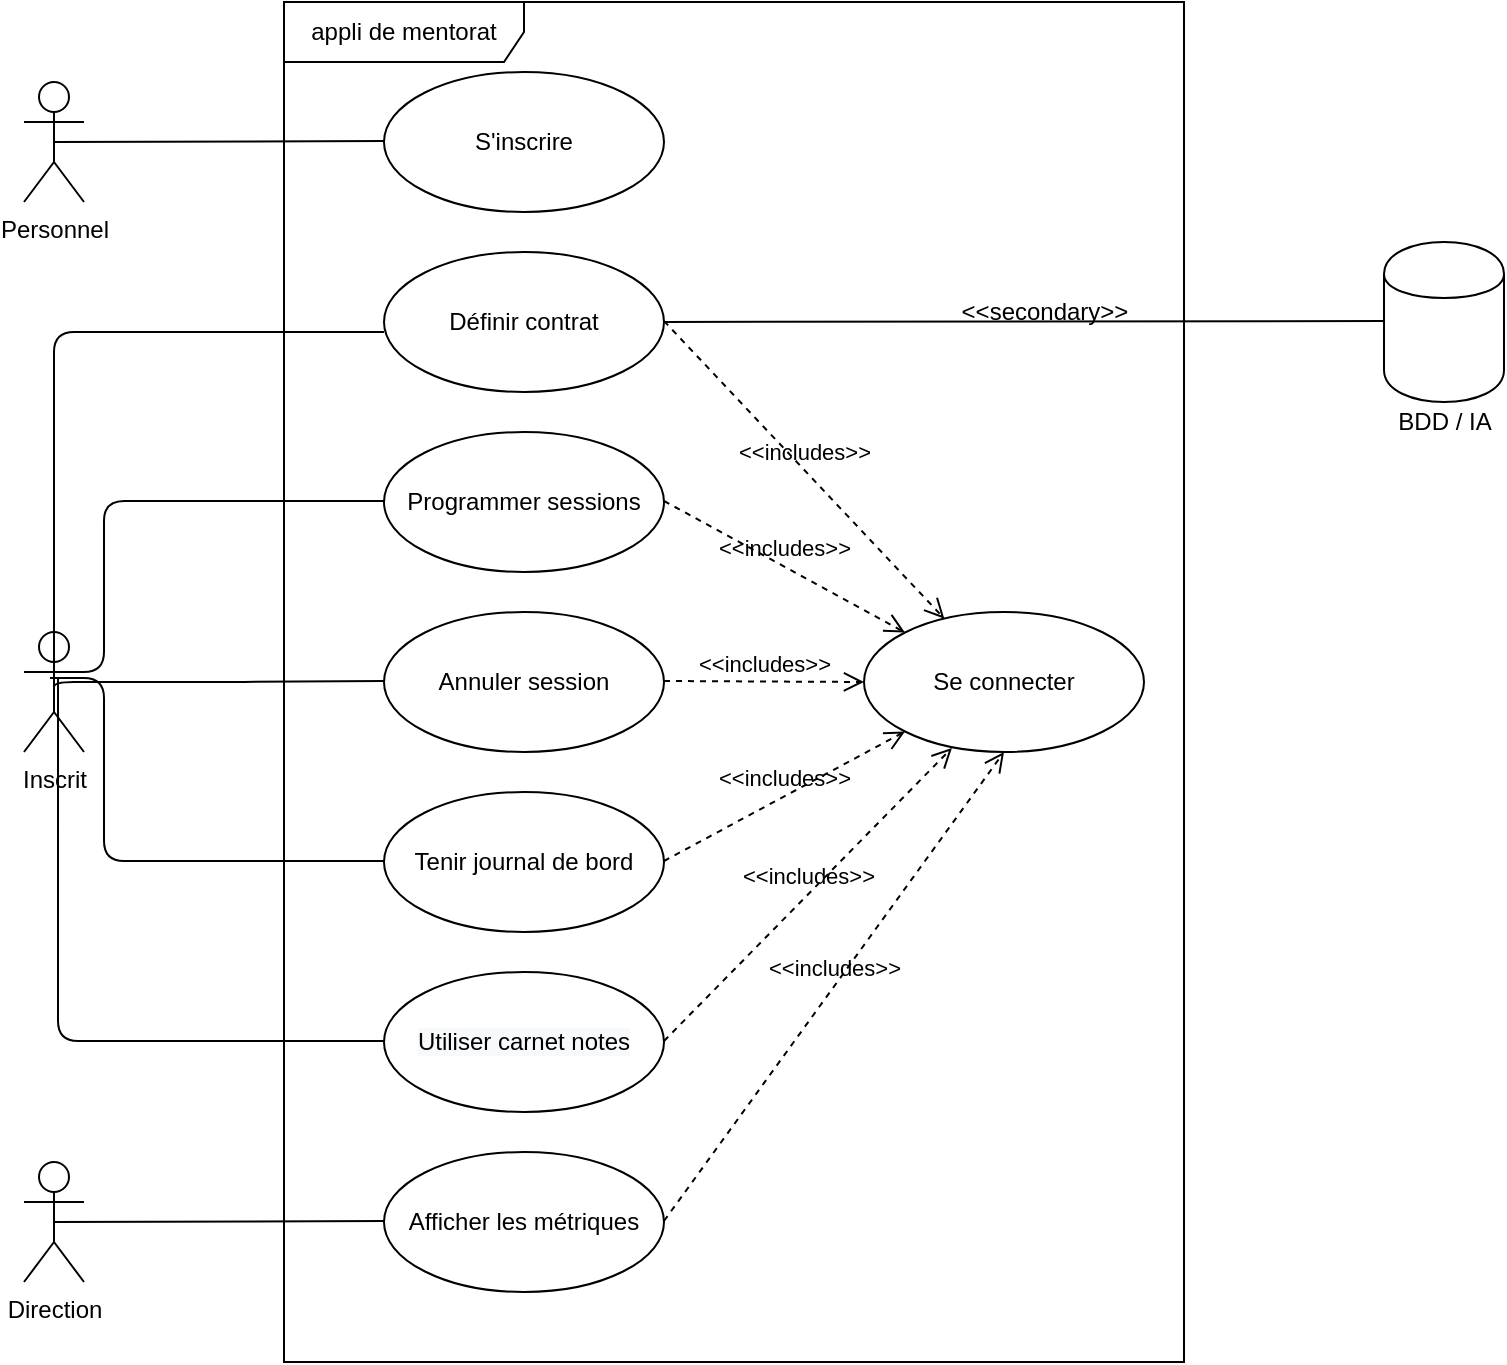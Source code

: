 <mxfile version="14.9.8" type="device"><diagram id="xxMG99taoB5J-sArsZjC" name="Page-1"><mxGraphModel dx="1182" dy="735" grid="1" gridSize="10" guides="1" tooltips="1" connect="1" arrows="1" fold="1" page="1" pageScale="1" pageWidth="827" pageHeight="1169" math="0" shadow="0"><root><mxCell id="0"/><mxCell id="1" parent="0"/><mxCell id="FmHyTKS54E8O2tWpRUdW-1" value="appli de mentorat" style="shape=umlFrame;whiteSpace=wrap;html=1;width=120;height=30;" vertex="1" parent="1"><mxGeometry x="190" y="85" width="450" height="680" as="geometry"/></mxCell><mxCell id="FmHyTKS54E8O2tWpRUdW-2" value="S'inscrire" style="ellipse;whiteSpace=wrap;html=1;" vertex="1" parent="1"><mxGeometry x="240" y="120" width="140" height="70" as="geometry"/></mxCell><mxCell id="FmHyTKS54E8O2tWpRUdW-3" value="Définir contrat" style="ellipse;whiteSpace=wrap;html=1;" vertex="1" parent="1"><mxGeometry x="240" y="210" width="140" height="70" as="geometry"/></mxCell><mxCell id="FmHyTKS54E8O2tWpRUdW-4" value="Programmer sessions" style="ellipse;whiteSpace=wrap;html=1;" vertex="1" parent="1"><mxGeometry x="240" y="300" width="140" height="70" as="geometry"/></mxCell><mxCell id="FmHyTKS54E8O2tWpRUdW-5" value="Annuler session" style="ellipse;whiteSpace=wrap;html=1;" vertex="1" parent="1"><mxGeometry x="240" y="390" width="140" height="70" as="geometry"/></mxCell><mxCell id="FmHyTKS54E8O2tWpRUdW-6" value="Tenir journal de bord" style="ellipse;whiteSpace=wrap;html=1;" vertex="1" parent="1"><mxGeometry x="240" y="480" width="140" height="70" as="geometry"/></mxCell><mxCell id="FmHyTKS54E8O2tWpRUdW-7" value="&lt;span style=&quot;color: rgb(0 , 0 , 0) ; font-family: &amp;#34;helvetica&amp;#34; ; font-size: 12px ; font-style: normal ; font-weight: 400 ; letter-spacing: normal ; text-align: center ; text-indent: 0px ; text-transform: none ; word-spacing: 0px ; background-color: rgb(248 , 249 , 250) ; display: inline ; float: none&quot;&gt;Utiliser carnet notes&lt;/span&gt;" style="ellipse;whiteSpace=wrap;html=1;" vertex="1" parent="1"><mxGeometry x="240" y="570" width="140" height="70" as="geometry"/></mxCell><mxCell id="FmHyTKS54E8O2tWpRUdW-8" value="Afficher les métriques" style="ellipse;whiteSpace=wrap;html=1;" vertex="1" parent="1"><mxGeometry x="240" y="660" width="140" height="70" as="geometry"/></mxCell><mxCell id="FmHyTKS54E8O2tWpRUdW-9" value="Se connecter" style="ellipse;whiteSpace=wrap;html=1;" vertex="1" parent="1"><mxGeometry x="480" y="390" width="140" height="70" as="geometry"/></mxCell><mxCell id="FmHyTKS54E8O2tWpRUdW-11" value="Inscrit" style="shape=umlActor;verticalLabelPosition=bottom;verticalAlign=top;html=1;" vertex="1" parent="1"><mxGeometry x="60" y="400" width="30" height="60" as="geometry"/></mxCell><mxCell id="FmHyTKS54E8O2tWpRUdW-15" value="Personnel" style="shape=umlActor;verticalLabelPosition=bottom;verticalAlign=top;html=1;" vertex="1" parent="1"><mxGeometry x="60" y="125" width="30" height="60" as="geometry"/></mxCell><mxCell id="FmHyTKS54E8O2tWpRUdW-16" value="" style="endArrow=none;html=1;edgeStyle=orthogonalEdgeStyle;exitX=0.5;exitY=0.5;exitDx=0;exitDy=0;exitPerimeter=0;" edge="1" parent="1" source="FmHyTKS54E8O2tWpRUdW-15"><mxGeometry relative="1" as="geometry"><mxPoint x="80" y="154.5" as="sourcePoint"/><mxPoint x="240" y="154.5" as="targetPoint"/></mxGeometry></mxCell><mxCell id="FmHyTKS54E8O2tWpRUdW-33" value="" style="endArrow=none;html=1;edgeStyle=orthogonalEdgeStyle;exitX=0.5;exitY=0.5;exitDx=0;exitDy=0;exitPerimeter=0;" edge="1" parent="1" source="FmHyTKS54E8O2tWpRUdW-11"><mxGeometry relative="1" as="geometry"><mxPoint x="80" y="250" as="sourcePoint"/><mxPoint x="240" y="250" as="targetPoint"/><Array as="points"><mxPoint x="75" y="250"/></Array></mxGeometry></mxCell><mxCell id="FmHyTKS54E8O2tWpRUdW-36" value="" style="endArrow=none;html=1;edgeStyle=orthogonalEdgeStyle;exitX=0.4;exitY=0.333;exitDx=0;exitDy=0;exitPerimeter=0;" edge="1" parent="1" source="FmHyTKS54E8O2tWpRUdW-11"><mxGeometry relative="1" as="geometry"><mxPoint x="90" y="442" as="sourcePoint"/><mxPoint x="240" y="334.5" as="targetPoint"/><Array as="points"><mxPoint x="100" y="420"/><mxPoint x="100" y="335"/></Array></mxGeometry></mxCell><mxCell id="FmHyTKS54E8O2tWpRUdW-39" value="" style="endArrow=none;html=1;edgeStyle=orthogonalEdgeStyle;exitX=0.5;exitY=0.5;exitDx=0;exitDy=0;exitPerimeter=0;" edge="1" parent="1" source="FmHyTKS54E8O2tWpRUdW-11"><mxGeometry relative="1" as="geometry"><mxPoint x="80" y="424.5" as="sourcePoint"/><mxPoint x="240" y="424.5" as="targetPoint"/><Array as="points"><mxPoint x="75" y="425"/><mxPoint x="160" y="425"/></Array></mxGeometry></mxCell><mxCell id="FmHyTKS54E8O2tWpRUdW-42" value="" style="endArrow=none;html=1;edgeStyle=orthogonalEdgeStyle;exitX=0.433;exitY=0.383;exitDx=0;exitDy=0;exitPerimeter=0;" edge="1" parent="1" source="FmHyTKS54E8O2tWpRUdW-11"><mxGeometry relative="1" as="geometry"><mxPoint x="80" y="514.5" as="sourcePoint"/><mxPoint x="240" y="514.5" as="targetPoint"/><Array as="points"><mxPoint x="100" y="423"/><mxPoint x="100" y="515"/></Array></mxGeometry></mxCell><mxCell id="FmHyTKS54E8O2tWpRUdW-45" value="" style="endArrow=none;html=1;edgeStyle=orthogonalEdgeStyle;exitX=0.567;exitY=0.383;exitDx=0;exitDy=0;exitPerimeter=0;" edge="1" parent="1" source="FmHyTKS54E8O2tWpRUdW-11"><mxGeometry relative="1" as="geometry"><mxPoint x="80" y="604.5" as="sourcePoint"/><mxPoint x="240" y="604.5" as="targetPoint"/><Array as="points"><mxPoint x="77" y="605"/></Array></mxGeometry></mxCell><mxCell id="FmHyTKS54E8O2tWpRUdW-48" value="Direction" style="shape=umlActor;verticalLabelPosition=bottom;verticalAlign=top;html=1;" vertex="1" parent="1"><mxGeometry x="60" y="665" width="30" height="60" as="geometry"/></mxCell><mxCell id="FmHyTKS54E8O2tWpRUdW-49" value="" style="endArrow=none;html=1;edgeStyle=orthogonalEdgeStyle;exitX=0.5;exitY=0.5;exitDx=0;exitDy=0;exitPerimeter=0;" edge="1" parent="1" source="FmHyTKS54E8O2tWpRUdW-48"><mxGeometry relative="1" as="geometry"><mxPoint x="80" y="694.5" as="sourcePoint"/><mxPoint x="240" y="694.5" as="targetPoint"/></mxGeometry></mxCell><mxCell id="FmHyTKS54E8O2tWpRUdW-57" value="&amp;lt;&amp;lt;includes&amp;gt;&amp;gt;" style="endArrow=open;startArrow=none;endFill=0;startFill=0;endSize=8;html=1;verticalAlign=bottom;dashed=1;labelBackgroundColor=none;" edge="1" parent="1" target="FmHyTKS54E8O2tWpRUdW-9"><mxGeometry width="160" relative="1" as="geometry"><mxPoint x="380" y="244.5" as="sourcePoint"/><mxPoint x="540" y="244.5" as="targetPoint"/><mxPoint as="offset"/></mxGeometry></mxCell><mxCell id="FmHyTKS54E8O2tWpRUdW-59" value="&amp;lt;&amp;lt;includes&amp;gt;&amp;gt;" style="endArrow=open;startArrow=none;endFill=0;startFill=0;endSize=8;html=1;verticalAlign=bottom;dashed=1;labelBackgroundColor=none;entryX=0.5;entryY=1;entryDx=0;entryDy=0;" edge="1" parent="1" target="FmHyTKS54E8O2tWpRUdW-9"><mxGeometry width="160" relative="1" as="geometry"><mxPoint x="380" y="694.5" as="sourcePoint"/><mxPoint x="540" y="694.5" as="targetPoint"/><mxPoint as="offset"/></mxGeometry></mxCell><mxCell id="FmHyTKS54E8O2tWpRUdW-60" value="&amp;lt;&amp;lt;includes&amp;gt;&amp;gt;" style="endArrow=open;startArrow=none;endFill=0;startFill=0;endSize=8;html=1;verticalAlign=bottom;dashed=1;labelBackgroundColor=none;entryX=0;entryY=0;entryDx=0;entryDy=0;" edge="1" parent="1" target="FmHyTKS54E8O2tWpRUdW-9"><mxGeometry width="160" relative="1" as="geometry"><mxPoint x="380" y="334.5" as="sourcePoint"/><mxPoint x="540" y="334.5" as="targetPoint"/><mxPoint as="offset"/></mxGeometry></mxCell><mxCell id="FmHyTKS54E8O2tWpRUdW-61" value="&amp;lt;&amp;lt;includes&amp;gt;&amp;gt;" style="endArrow=open;startArrow=none;endFill=0;startFill=0;endSize=8;html=1;verticalAlign=bottom;dashed=1;labelBackgroundColor=none;entryX=0;entryY=0.5;entryDx=0;entryDy=0;" edge="1" parent="1" target="FmHyTKS54E8O2tWpRUdW-9"><mxGeometry width="160" relative="1" as="geometry"><mxPoint x="380" y="424.5" as="sourcePoint"/><mxPoint x="540" y="424.5" as="targetPoint"/><mxPoint as="offset"/></mxGeometry></mxCell><mxCell id="FmHyTKS54E8O2tWpRUdW-62" value="&amp;lt;&amp;lt;includes&amp;gt;&amp;gt;" style="endArrow=open;startArrow=none;endFill=0;startFill=0;endSize=8;html=1;verticalAlign=bottom;dashed=1;labelBackgroundColor=none;entryX=0;entryY=1;entryDx=0;entryDy=0;" edge="1" parent="1" target="FmHyTKS54E8O2tWpRUdW-9"><mxGeometry width="160" relative="1" as="geometry"><mxPoint x="380" y="514.5" as="sourcePoint"/><mxPoint x="540" y="514.5" as="targetPoint"/><mxPoint as="offset"/></mxGeometry></mxCell><mxCell id="FmHyTKS54E8O2tWpRUdW-63" value="&amp;lt;&amp;lt;includes&amp;gt;&amp;gt;" style="endArrow=open;startArrow=none;endFill=0;startFill=0;endSize=8;html=1;verticalAlign=bottom;dashed=1;labelBackgroundColor=none;entryX=0.314;entryY=0.971;entryDx=0;entryDy=0;entryPerimeter=0;" edge="1" parent="1" target="FmHyTKS54E8O2tWpRUdW-9"><mxGeometry width="160" relative="1" as="geometry"><mxPoint x="380" y="604.5" as="sourcePoint"/><mxPoint x="540" y="604.5" as="targetPoint"/><mxPoint as="offset"/></mxGeometry></mxCell><mxCell id="FmHyTKS54E8O2tWpRUdW-66" value="" style="shape=cylinder;whiteSpace=wrap;html=1;boundedLbl=1;backgroundOutline=1;verticalAlign=top;" vertex="1" parent="1"><mxGeometry x="740" y="205" width="60" height="80" as="geometry"/></mxCell><mxCell id="FmHyTKS54E8O2tWpRUdW-71" value="" style="endArrow=none;html=1;edgeStyle=orthogonalEdgeStyle;exitX=1;exitY=0.5;exitDx=0;exitDy=0;" edge="1" parent="1" source="FmHyTKS54E8O2tWpRUdW-3"><mxGeometry relative="1" as="geometry"><mxPoint x="580" y="244.5" as="sourcePoint"/><mxPoint x="740" y="244.5" as="targetPoint"/></mxGeometry></mxCell><mxCell id="FmHyTKS54E8O2tWpRUdW-74" value="BDD / IA" style="text;html=1;align=center;verticalAlign=middle;resizable=0;points=[];autosize=1;strokeColor=none;" vertex="1" parent="1"><mxGeometry x="740" y="285" width="60" height="20" as="geometry"/></mxCell><mxCell id="FmHyTKS54E8O2tWpRUdW-75" value="&amp;lt;&amp;lt;secondary&amp;gt;&amp;gt;" style="text;html=1;align=center;verticalAlign=middle;resizable=0;points=[];autosize=1;strokeColor=none;" vertex="1" parent="1"><mxGeometry x="520" y="230" width="100" height="20" as="geometry"/></mxCell></root></mxGraphModel></diagram></mxfile>